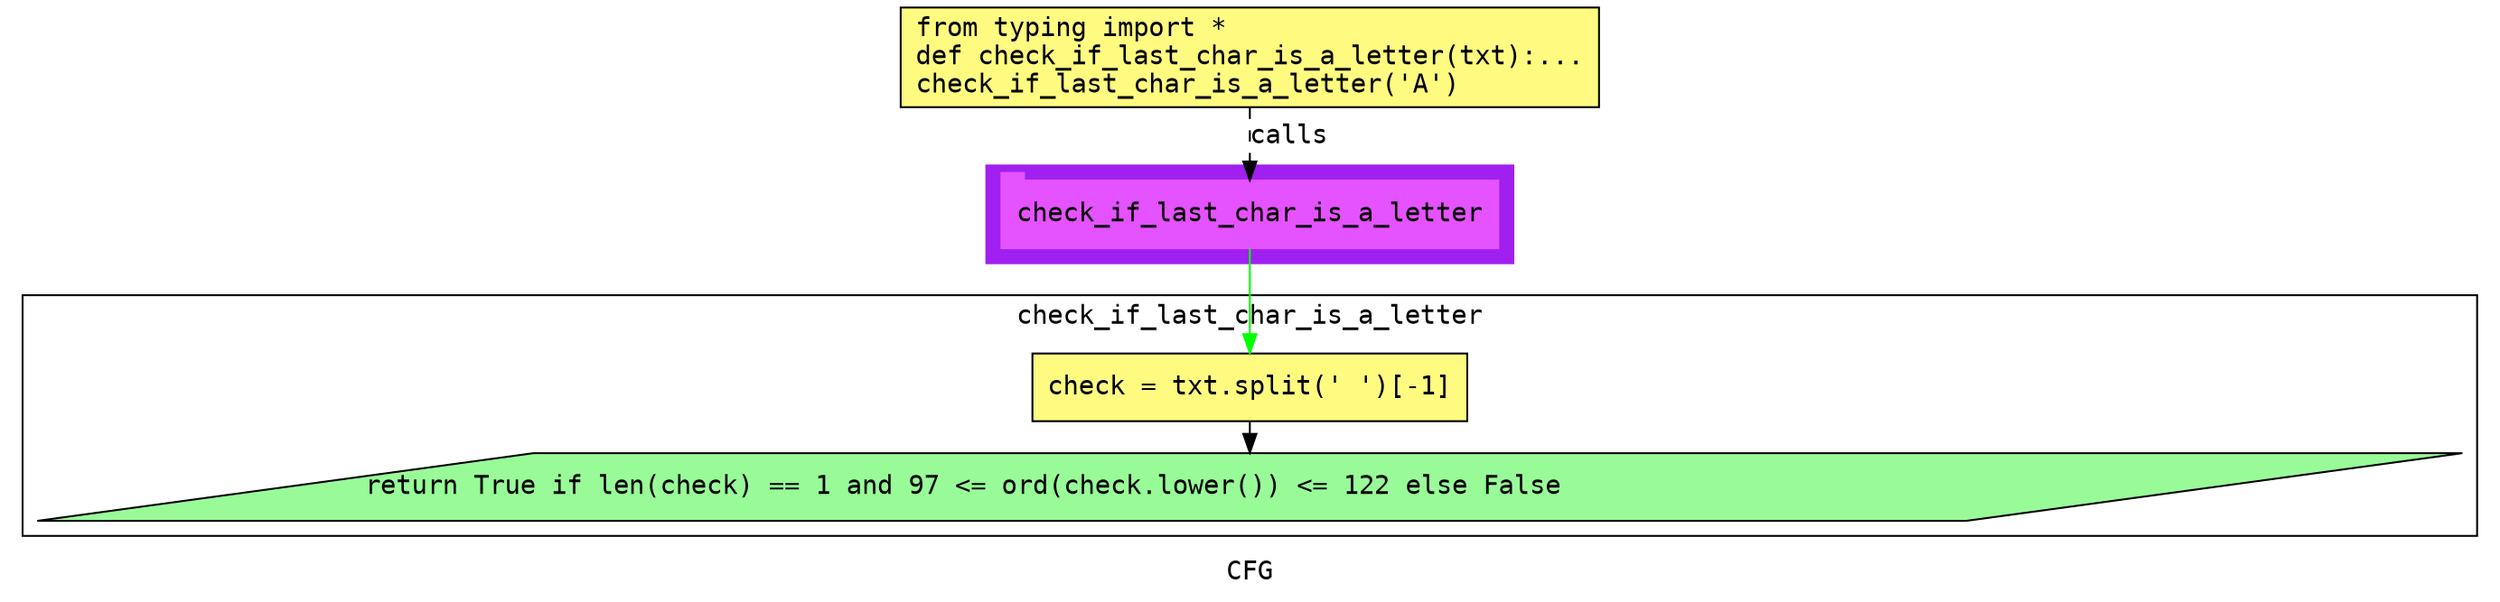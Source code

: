 digraph cluster296CFG {
	graph [bb="0,0,1274,312",
		compound=True,
		fontname="DejaVu Sans Mono",
		label=CFG,
		lheight=0.21,
		lp="637,11.5",
		lwidth=0.35,
		pack=False,
		rankdir=TB,
		ranksep=0.02
	];
	node [fontname="DejaVu Sans Mono",
		label="\N"
	];
	edge [fontname="DejaVu Sans Mono"];
	subgraph cluster_1 {
		graph [bb="497,176,777,228",
			color=purple,
			compound=true,
			fontname="DejaVu Sans Mono",
			label="",
			rankdir=TB,
			ranksep=0.02,
			shape=tab,
			style=filled
		];
		node [fontname="DejaVu Sans Mono"];
		edge [fontname="DejaVu Sans Mono"];
		8	[color="#E552FF",
			height=0.5,
			label=check_if_last_char_is_a_letter,
			linenum="[10]",
			pos="637,202",
			shape=tab,
			style=filled,
			width=3.6667];
	}
	subgraph cluster0check_if_last_char_is_a_letter {
		graph [bb="8,31,1266,159",
			compound=True,
			fontname="DejaVu Sans Mono",
			label=check_if_last_char_is_a_letter,
			lheight=0.21,
			lp="637,147.5",
			lwidth=3.44,
			pack=False,
			rankdir=TB,
			ranksep=0.02
		];
		node [fontname="DejaVu Sans Mono"];
		edge [fontname="DejaVu Sans Mono"];
		subgraph cluster_3 {
			graph [color=purple,
				compound=true,
				fontname="DejaVu Sans Mono",
				label="",
				rankdir=TB,
				ranksep=0.02,
				shape=tab,
				style=filled
			];
			node [fontname="DejaVu Sans Mono"];
			edge [fontname="DejaVu Sans Mono"];
		}
		3	[fillcolor="#FFFB81",
			height=0.5,
			label="check = txt.split(' ')[-1]\l",
			linenum="[6]",
			pos="637,110",
			shape=rectangle,
			style="filled,solid",
			width=3.2083];
		5	[fillcolor="#98fb98",
			height=0.5,
			label="return True if len(check) == 1 and 97 <= ord(check.lower()) <= 122 else False\l",
			linenum="[7]",
			pos="637,57",
			shape=parallelogram,
			style="filled,solid",
			width=17.259];
		3 -> 5	[color=black,
			pos="e,637,75.248 637,91.734 637,89.657 637,87.498 637,85.322"];
	}
	1	[fillcolor="#FFFB81",
		height=0.73611,
		label="from typing import *\ldef check_if_last_char_is_a_letter(txt):...\lcheck_if_last_char_is_a_letter('A')\l",
		linenum="[1]",
		pos="637,285.5",
		shape=rectangle,
		style="filled,solid",
		width=5.1528];
	1 -> 8	[label=calls,
		lp="658,243.5",
		pos="e,637,220.13 637,258.71 637,249.66 637,239.47 637,230.3",
		style=dashed];
	8 -> 3	[color=green,
		pos="e,637,128.3 637,183.65 637,170.82 637,153.11 637,138.38"];
}
